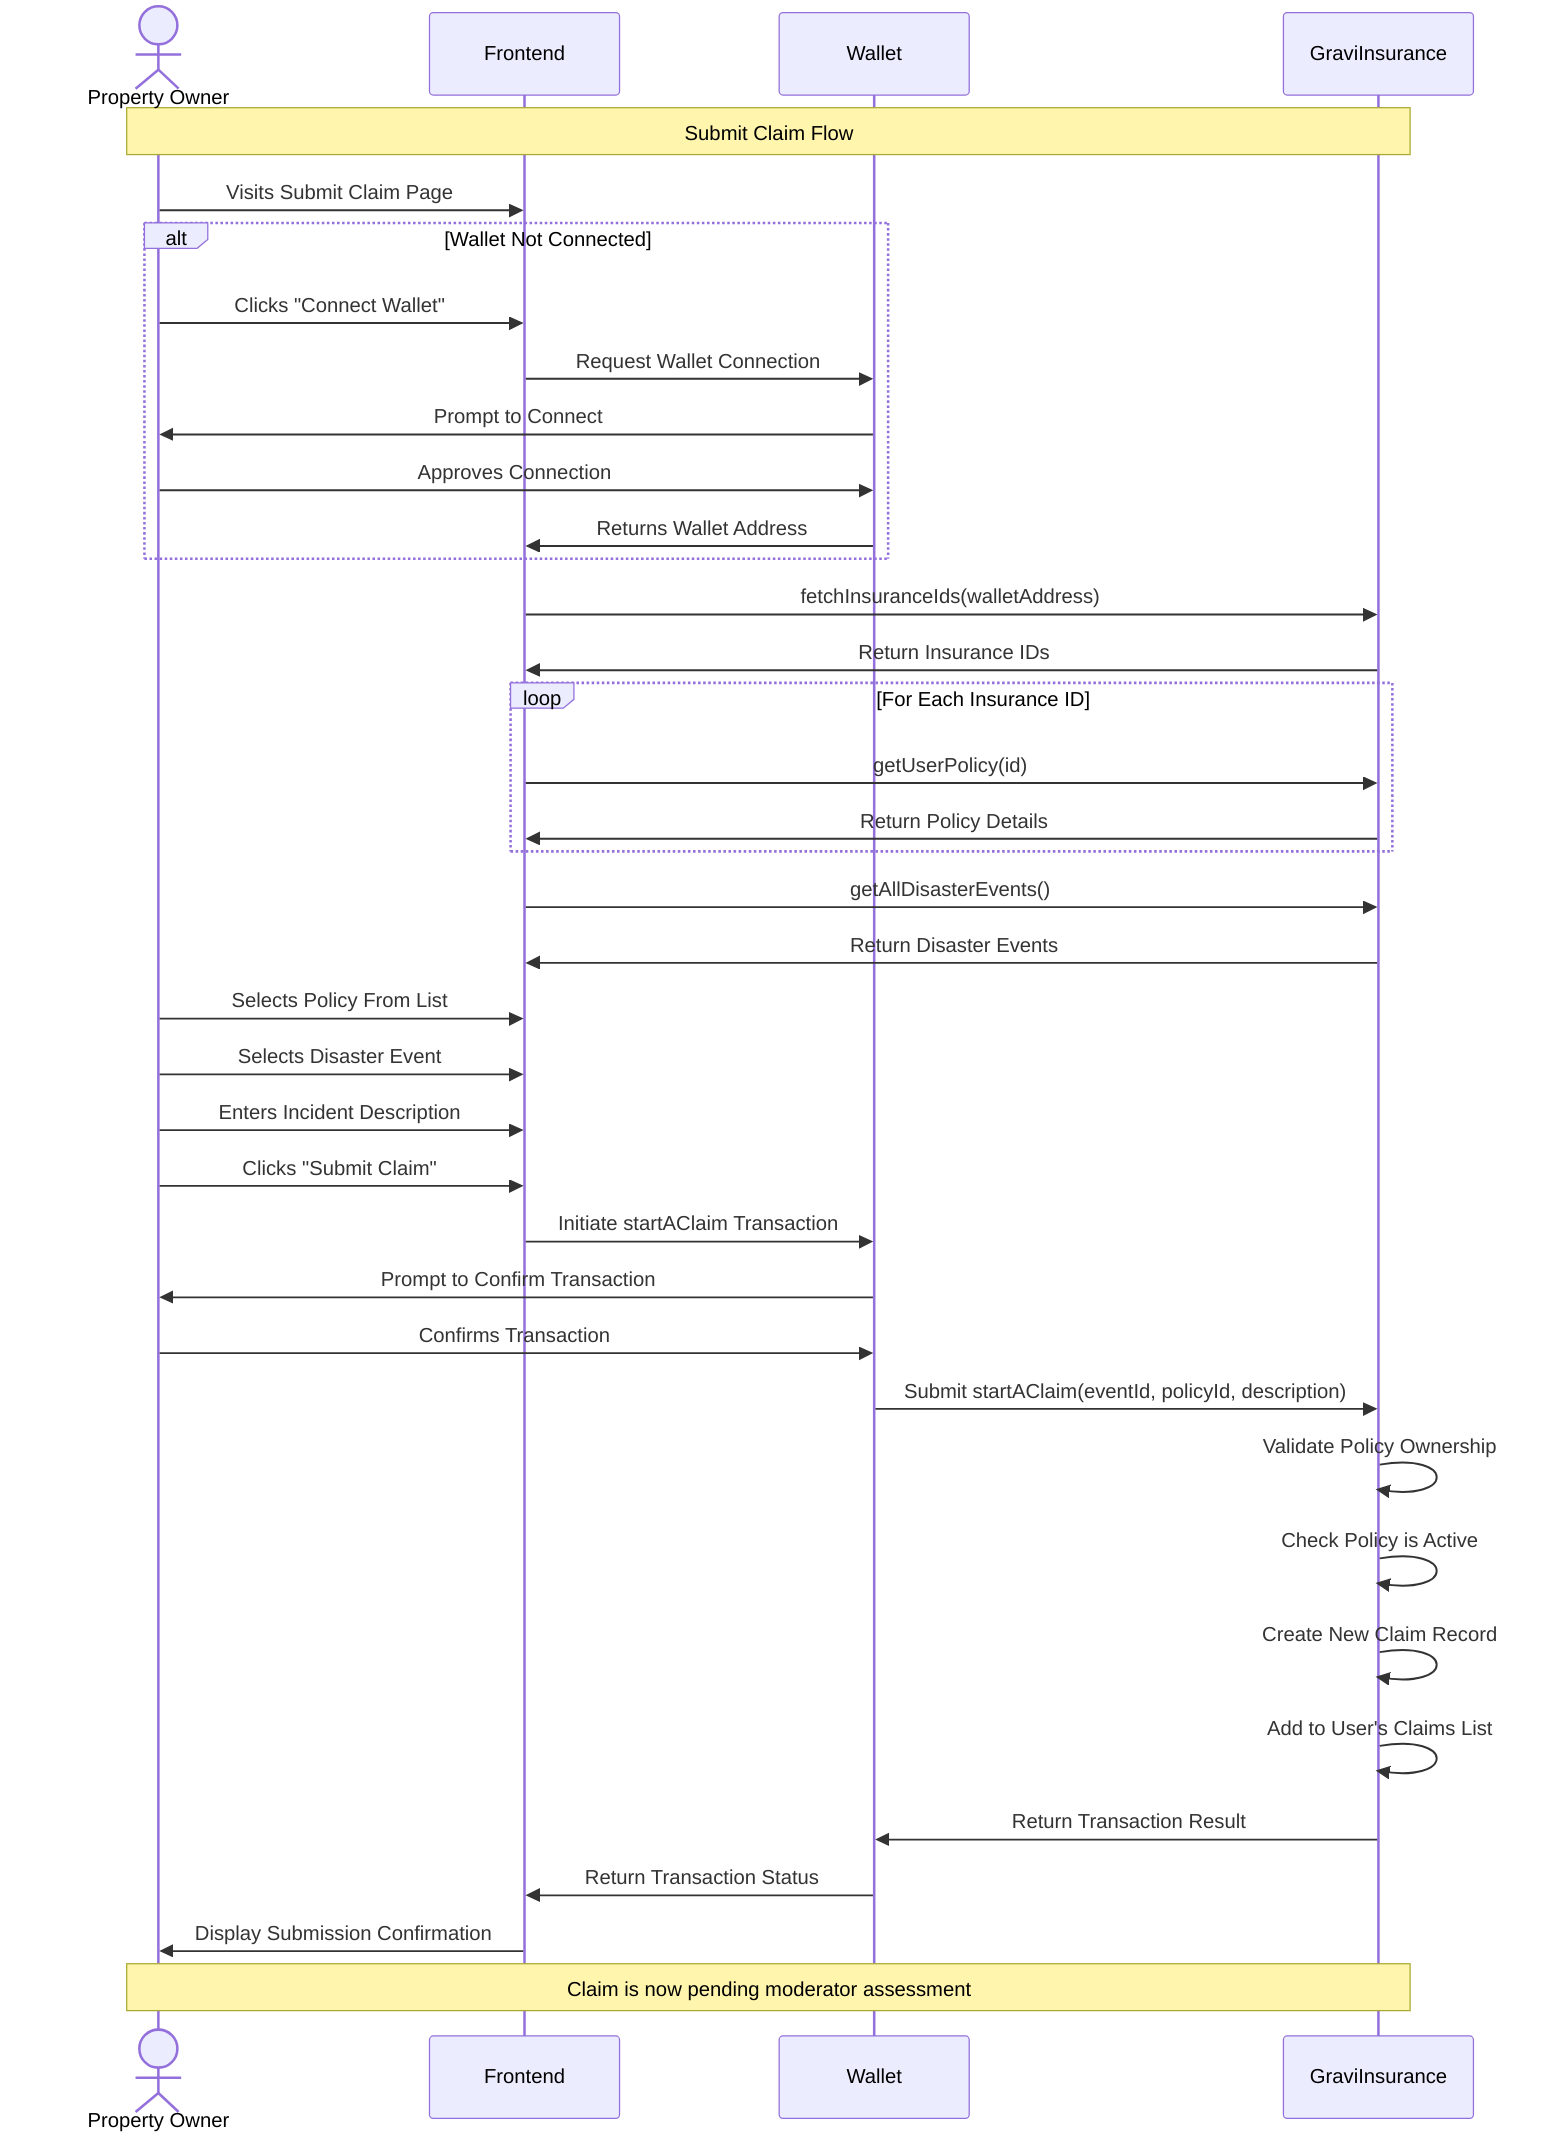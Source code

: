 sequenceDiagram
    actor User as Property Owner
    participant Frontend
    participant Wallet
    participant Contract as GraviInsurance

    %% Submit Claim Flow
    Note over User, Contract: Submit Claim Flow
    
    User->>Frontend: Visits Submit Claim Page
    alt Wallet Not Connected
        User->>Frontend: Clicks "Connect Wallet"
        Frontend->>Wallet: Request Wallet Connection
        Wallet->>User: Prompt to Connect
        User->>Wallet: Approves Connection
        Wallet->>Frontend: Returns Wallet Address
    end
    
    Frontend->>Contract: fetchInsuranceIds(walletAddress)
    Contract->>Frontend: Return Insurance IDs
    
    loop For Each Insurance ID
        Frontend->>Contract: getUserPolicy(id)
        Contract->>Frontend: Return Policy Details
    end
    
    Frontend->>Contract: getAllDisasterEvents()
    Contract->>Frontend: Return Disaster Events
    
    User->>Frontend: Selects Policy From List
    User->>Frontend: Selects Disaster Event
    User->>Frontend: Enters Incident Description
    
    User->>Frontend: Clicks "Submit Claim"
    Frontend->>Wallet: Initiate startAClaim Transaction
    Wallet->>User: Prompt to Confirm Transaction
    User->>Wallet: Confirms Transaction
    Wallet->>Contract: Submit startAClaim(eventId, policyId, description)
    
    Contract->>Contract: Validate Policy Ownership
    Contract->>Contract: Check Policy is Active
    Contract->>Contract: Create New Claim Record
    Contract->>Contract: Add to User's Claims List
    
    Contract->>Wallet: Return Transaction Result
    Wallet->>Frontend: Return Transaction Status
    Frontend->>User: Display Submission Confirmation
    
    Note over User, Contract: Claim is now pending moderator assessment